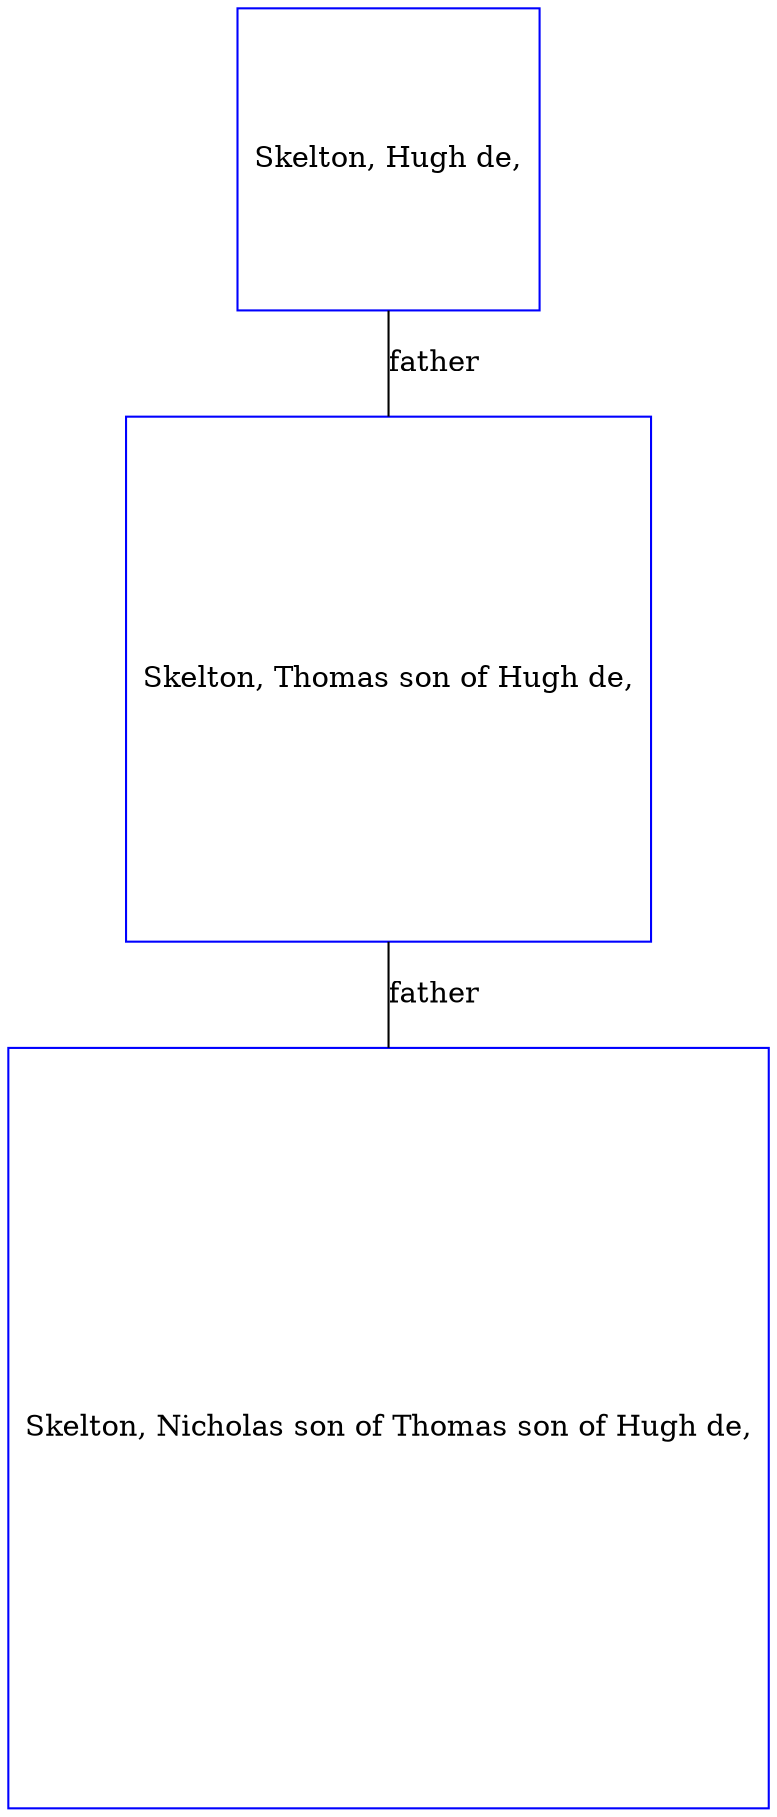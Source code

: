 digraph D {
    edge [dir=none];    node [shape=box];    "009658"   [label="Skelton, Hugh de,", shape=box, regular=1, color="blue"] ;
"009656"   [label="Skelton, Nicholas son of Thomas son of Hugh de,", shape=box, regular=1, color="blue"] ;
"009657"   [label="Skelton, Thomas son of Hugh de,", shape=box, regular=1, color="blue"] ;
009657->009656 [label="father",arrowsize=0.0]; 
009658->009657 [label="father",arrowsize=0.0]; 
}